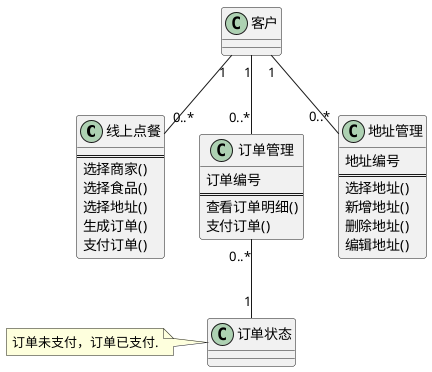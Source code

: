 @startuml
'https://plantuml.com/class-diagram

class 线上点餐 {
==
选择商家()
选择食品()
选择地址()
生成订单()
支付订单()
}

class 订单管理 {
订单编号
==
查看订单明细()
支付订单()
}

class 地址管理 {
地址编号
==
选择地址()
新增地址()
删除地址()
编辑地址()
}

'线上点餐 "0..*" -- "1" 客户
客户 "1" -- "0..*" 线上点餐
客户 "1" -- "0..*" 订单管理
订单管理 "0..*" -- "1" 订单状态
note left of 订单状态
订单未支付，订单已支付.
end note

客户 "1" -- "0..*" 地址管理

@enduml